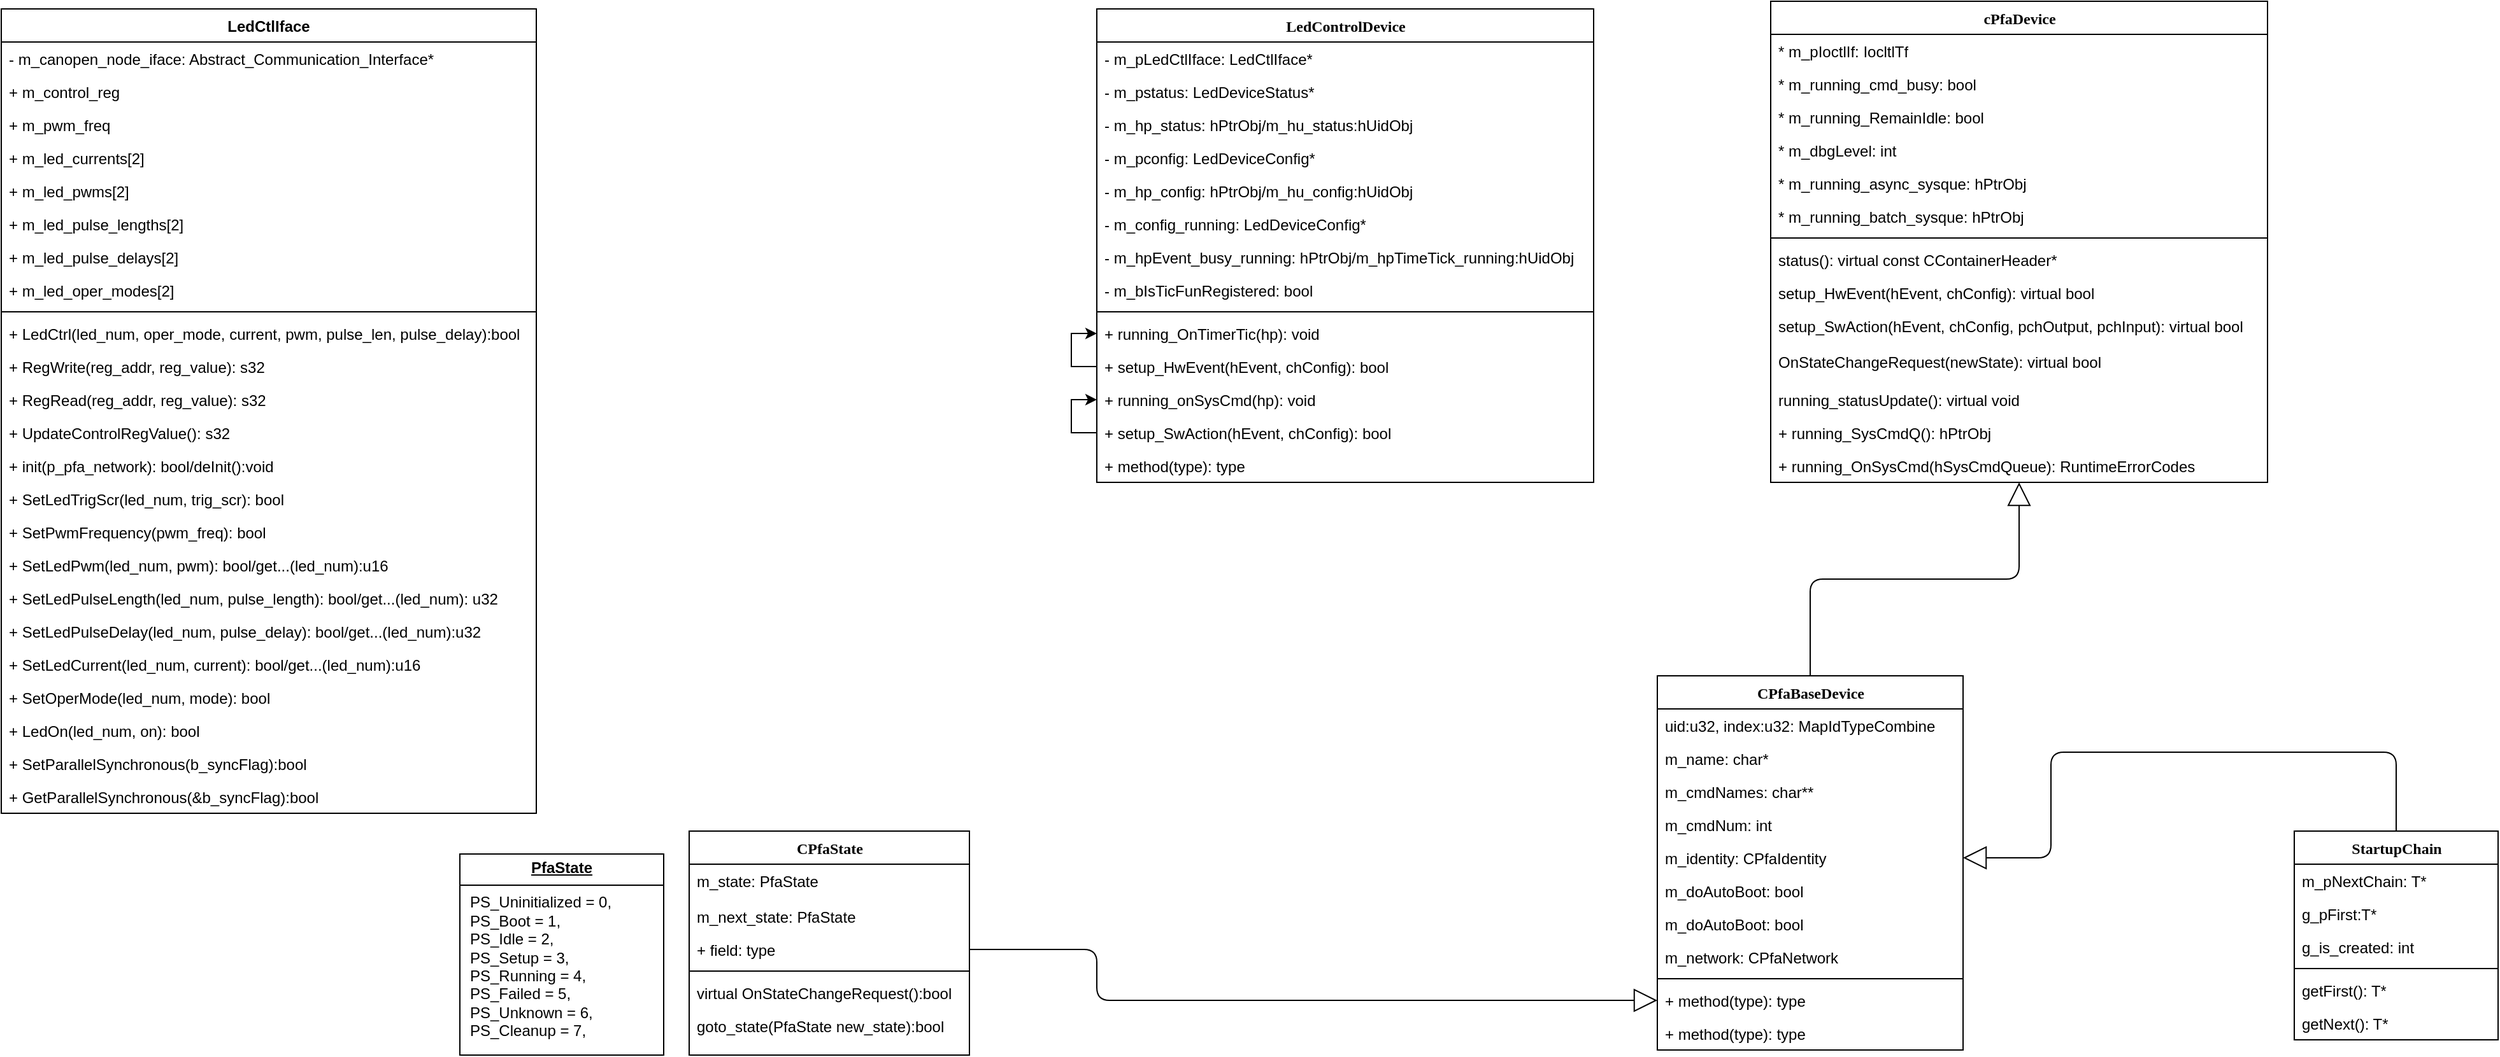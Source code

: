 <mxfile version="24.7.5">
  <diagram name="Page-1" id="9f46799a-70d6-7492-0946-bef42562c5a5">
    <mxGraphModel dx="1666" dy="783" grid="1" gridSize="10" guides="1" tooltips="1" connect="1" arrows="1" fold="1" page="1" pageScale="1" pageWidth="1100" pageHeight="850" background="none" math="0" shadow="0">
      <root>
        <mxCell id="0" />
        <mxCell id="1" parent="0" />
        <mxCell id="78961159f06e98e8-30" value="LedControlDevice" style="swimlane;html=1;fontStyle=1;align=center;verticalAlign=top;childLayout=stackLayout;horizontal=1;startSize=26;horizontalStack=0;resizeParent=1;resizeLast=0;collapsible=1;marginBottom=0;swimlaneFillColor=#ffffff;rounded=0;shadow=0;comic=0;labelBackgroundColor=none;strokeWidth=1;fillColor=none;fontFamily=Verdana;fontSize=12" parent="1" vertex="1">
          <mxGeometry x="1030" y="16" width="390" height="372" as="geometry" />
        </mxCell>
        <mxCell id="78961159f06e98e8-31" value="- m_pLedCtlIface: LedCtlIface*" style="text;html=1;strokeColor=none;fillColor=none;align=left;verticalAlign=top;spacingLeft=4;spacingRight=4;whiteSpace=wrap;overflow=hidden;rotatable=0;points=[[0,0.5],[1,0.5]];portConstraint=eastwest;" parent="78961159f06e98e8-30" vertex="1">
          <mxGeometry y="26" width="390" height="26" as="geometry" />
        </mxCell>
        <mxCell id="78961159f06e98e8-32" value="- m_pstatus: LedDeviceStatus*" style="text;html=1;strokeColor=none;fillColor=none;align=left;verticalAlign=top;spacingLeft=4;spacingRight=4;whiteSpace=wrap;overflow=hidden;rotatable=0;points=[[0,0.5],[1,0.5]];portConstraint=eastwest;" parent="78961159f06e98e8-30" vertex="1">
          <mxGeometry y="52" width="390" height="26" as="geometry" />
        </mxCell>
        <mxCell id="78961159f06e98e8-33" value="- m_hp_status: hPtrObj/m_hu_status:hUidObj" style="text;html=1;strokeColor=none;fillColor=none;align=left;verticalAlign=top;spacingLeft=4;spacingRight=4;whiteSpace=wrap;overflow=hidden;rotatable=0;points=[[0,0.5],[1,0.5]];portConstraint=eastwest;" parent="78961159f06e98e8-30" vertex="1">
          <mxGeometry y="78" width="390" height="26" as="geometry" />
        </mxCell>
        <mxCell id="78961159f06e98e8-34" value="- m_pconfig: LedDeviceConfig*" style="text;html=1;strokeColor=none;fillColor=none;align=left;verticalAlign=top;spacingLeft=4;spacingRight=4;whiteSpace=wrap;overflow=hidden;rotatable=0;points=[[0,0.5],[1,0.5]];portConstraint=eastwest;" parent="78961159f06e98e8-30" vertex="1">
          <mxGeometry y="104" width="390" height="26" as="geometry" />
        </mxCell>
        <mxCell id="78961159f06e98e8-36" value="- m_hp_config: hPtrObj/m_hu_config:hUidObj" style="text;html=1;strokeColor=none;fillColor=none;align=left;verticalAlign=top;spacingLeft=4;spacingRight=4;whiteSpace=wrap;overflow=hidden;rotatable=0;points=[[0,0.5],[1,0.5]];portConstraint=eastwest;" parent="78961159f06e98e8-30" vertex="1">
          <mxGeometry y="130" width="390" height="26" as="geometry" />
        </mxCell>
        <mxCell id="78961159f06e98e8-37" value="- m_config_running: LedDeviceConfig*" style="text;html=1;strokeColor=none;fillColor=none;align=left;verticalAlign=top;spacingLeft=4;spacingRight=4;whiteSpace=wrap;overflow=hidden;rotatable=0;points=[[0,0.5],[1,0.5]];portConstraint=eastwest;" parent="78961159f06e98e8-30" vertex="1">
          <mxGeometry y="156" width="390" height="26" as="geometry" />
        </mxCell>
        <mxCell id="xa_bS9BhOXKeCAzuM0Ma-2" value="- m_hpEvent_busy_running: hPtrObj/m_hpTimeTick_running:hUidObj" style="text;html=1;strokeColor=none;fillColor=none;align=left;verticalAlign=top;spacingLeft=4;spacingRight=4;whiteSpace=wrap;overflow=hidden;rotatable=0;points=[[0,0.5],[1,0.5]];portConstraint=eastwest;" vertex="1" parent="78961159f06e98e8-30">
          <mxGeometry y="182" width="390" height="26" as="geometry" />
        </mxCell>
        <mxCell id="xa_bS9BhOXKeCAzuM0Ma-3" value="- m_bIsTicFunRegistered: bool" style="text;html=1;strokeColor=none;fillColor=none;align=left;verticalAlign=top;spacingLeft=4;spacingRight=4;whiteSpace=wrap;overflow=hidden;rotatable=0;points=[[0,0.5],[1,0.5]];portConstraint=eastwest;" vertex="1" parent="78961159f06e98e8-30">
          <mxGeometry y="208" width="390" height="26" as="geometry" />
        </mxCell>
        <mxCell id="78961159f06e98e8-38" value="" style="line;html=1;strokeWidth=1;fillColor=none;align=left;verticalAlign=middle;spacingTop=-1;spacingLeft=3;spacingRight=3;rotatable=0;labelPosition=right;points=[];portConstraint=eastwest;" parent="78961159f06e98e8-30" vertex="1">
          <mxGeometry y="234" width="390" height="8" as="geometry" />
        </mxCell>
        <mxCell id="78961159f06e98e8-39" value="+ running_OnTimerTic(hp): void" style="text;html=1;strokeColor=none;fillColor=none;align=left;verticalAlign=top;spacingLeft=4;spacingRight=4;whiteSpace=wrap;overflow=hidden;rotatable=0;points=[[0,0.5],[1,0.5]];portConstraint=eastwest;" parent="78961159f06e98e8-30" vertex="1">
          <mxGeometry y="242" width="390" height="26" as="geometry" />
        </mxCell>
        <mxCell id="PhNXhN2WsHxxgcLADyXz-29" style="edgeStyle=orthogonalEdgeStyle;rounded=0;orthogonalLoop=1;jettySize=auto;html=1;entryX=0;entryY=0.5;entryDx=0;entryDy=0;" parent="78961159f06e98e8-30" source="PhNXhN2WsHxxgcLADyXz-28" target="78961159f06e98e8-39" edge="1">
          <mxGeometry relative="1" as="geometry" />
        </mxCell>
        <mxCell id="PhNXhN2WsHxxgcLADyXz-28" value="+ setup_HwEvent(hEvent, chConfig): bool" style="text;html=1;strokeColor=none;fillColor=none;align=left;verticalAlign=top;spacingLeft=4;spacingRight=4;whiteSpace=wrap;overflow=hidden;rotatable=0;points=[[0,0.5],[1,0.5]];portConstraint=eastwest;" parent="78961159f06e98e8-30" vertex="1">
          <mxGeometry y="268" width="390" height="26" as="geometry" />
        </mxCell>
        <mxCell id="PhNXhN2WsHxxgcLADyXz-27" value="+ running_onSysCmd(hp): void" style="text;html=1;strokeColor=none;fillColor=none;align=left;verticalAlign=top;spacingLeft=4;spacingRight=4;whiteSpace=wrap;overflow=hidden;rotatable=0;points=[[0,0.5],[1,0.5]];portConstraint=eastwest;" parent="78961159f06e98e8-30" vertex="1">
          <mxGeometry y="294" width="390" height="26" as="geometry" />
        </mxCell>
        <mxCell id="PhNXhN2WsHxxgcLADyXz-30" style="edgeStyle=orthogonalEdgeStyle;rounded=0;orthogonalLoop=1;jettySize=auto;html=1;entryX=0;entryY=0.5;entryDx=0;entryDy=0;" parent="78961159f06e98e8-30" source="78961159f06e98e8-40" target="PhNXhN2WsHxxgcLADyXz-27" edge="1">
          <mxGeometry relative="1" as="geometry" />
        </mxCell>
        <mxCell id="78961159f06e98e8-40" value="+ setup_SwAction(hEvent, chConfig): bool" style="text;html=1;strokeColor=none;fillColor=none;align=left;verticalAlign=top;spacingLeft=4;spacingRight=4;whiteSpace=wrap;overflow=hidden;rotatable=0;points=[[0,0.5],[1,0.5]];portConstraint=eastwest;" parent="78961159f06e98e8-30" vertex="1">
          <mxGeometry y="320" width="390" height="26" as="geometry" />
        </mxCell>
        <mxCell id="78961159f06e98e8-42" value="+ method(type): type" style="text;html=1;strokeColor=none;fillColor=none;align=left;verticalAlign=top;spacingLeft=4;spacingRight=4;whiteSpace=wrap;overflow=hidden;rotatable=0;points=[[0,0.5],[1,0.5]];portConstraint=eastwest;" parent="78961159f06e98e8-30" vertex="1">
          <mxGeometry y="346" width="390" height="26" as="geometry" />
        </mxCell>
        <mxCell id="78961159f06e98e8-43" value="cPfaDevice" style="swimlane;html=1;fontStyle=1;align=center;verticalAlign=top;childLayout=stackLayout;horizontal=1;startSize=26;horizontalStack=0;resizeParent=1;resizeLast=0;collapsible=1;marginBottom=0;swimlaneFillColor=#ffffff;rounded=0;shadow=0;comic=0;labelBackgroundColor=none;strokeWidth=1;fillColor=none;fontFamily=Verdana;fontSize=12" parent="1" vertex="1">
          <mxGeometry x="1559" y="10" width="390" height="378" as="geometry">
            <mxRectangle x="740" y="83" width="110" height="30" as="alternateBounds" />
          </mxGeometry>
        </mxCell>
        <mxCell id="78961159f06e98e8-44" value="* m_pIoctlIf: IocltlTf" style="text;html=1;strokeColor=none;fillColor=none;align=left;verticalAlign=top;spacingLeft=4;spacingRight=4;whiteSpace=wrap;overflow=hidden;rotatable=0;points=[[0,0.5],[1,0.5]];portConstraint=eastwest;" parent="78961159f06e98e8-43" vertex="1">
          <mxGeometry y="26" width="390" height="26" as="geometry" />
        </mxCell>
        <mxCell id="78961159f06e98e8-45" value="* m_running_cmd_busy: bool" style="text;html=1;strokeColor=none;fillColor=none;align=left;verticalAlign=top;spacingLeft=4;spacingRight=4;whiteSpace=wrap;overflow=hidden;rotatable=0;points=[[0,0.5],[1,0.5]];portConstraint=eastwest;" parent="78961159f06e98e8-43" vertex="1">
          <mxGeometry y="52" width="390" height="26" as="geometry" />
        </mxCell>
        <mxCell id="78961159f06e98e8-49" value="* m_running_RemainIdle: bool" style="text;html=1;strokeColor=none;fillColor=none;align=left;verticalAlign=top;spacingLeft=4;spacingRight=4;whiteSpace=wrap;overflow=hidden;rotatable=0;points=[[0,0.5],[1,0.5]];portConstraint=eastwest;" parent="78961159f06e98e8-43" vertex="1">
          <mxGeometry y="78" width="390" height="26" as="geometry" />
        </mxCell>
        <mxCell id="78961159f06e98e8-50" value="* m_dbgLevel: int" style="text;html=1;strokeColor=none;fillColor=none;align=left;verticalAlign=top;spacingLeft=4;spacingRight=4;whiteSpace=wrap;overflow=hidden;rotatable=0;points=[[0,0.5],[1,0.5]];portConstraint=eastwest;" parent="78961159f06e98e8-43" vertex="1">
          <mxGeometry y="104" width="390" height="26" as="geometry" />
        </mxCell>
        <mxCell id="PhNXhN2WsHxxgcLADyXz-20" value="* m_running_async_sysque: hPtrObj" style="text;html=1;strokeColor=none;fillColor=none;align=left;verticalAlign=top;spacingLeft=4;spacingRight=4;whiteSpace=wrap;overflow=hidden;rotatable=0;points=[[0,0.5],[1,0.5]];portConstraint=eastwest;" parent="78961159f06e98e8-43" vertex="1">
          <mxGeometry y="130" width="390" height="26" as="geometry" />
        </mxCell>
        <mxCell id="PhNXhN2WsHxxgcLADyXz-21" value="* m_running_batch_sysque: hPtrObj" style="text;html=1;strokeColor=none;fillColor=none;align=left;verticalAlign=top;spacingLeft=4;spacingRight=4;whiteSpace=wrap;overflow=hidden;rotatable=0;points=[[0,0.5],[1,0.5]];portConstraint=eastwest;" parent="78961159f06e98e8-43" vertex="1">
          <mxGeometry y="156" width="390" height="26" as="geometry" />
        </mxCell>
        <mxCell id="78961159f06e98e8-51" value="" style="line;html=1;strokeWidth=1;fillColor=none;align=left;verticalAlign=middle;spacingTop=-1;spacingLeft=3;spacingRight=3;rotatable=0;labelPosition=right;points=[];portConstraint=eastwest;" parent="78961159f06e98e8-43" vertex="1">
          <mxGeometry y="182" width="390" height="8" as="geometry" />
        </mxCell>
        <mxCell id="78961159f06e98e8-52" value="status(): virtual const CContainerHeader*" style="text;html=1;strokeColor=none;fillColor=none;align=left;verticalAlign=top;spacingLeft=4;spacingRight=4;whiteSpace=wrap;overflow=hidden;rotatable=0;points=[[0,0.5],[1,0.5]];portConstraint=eastwest;" parent="78961159f06e98e8-43" vertex="1">
          <mxGeometry y="190" width="390" height="26" as="geometry" />
        </mxCell>
        <mxCell id="78961159f06e98e8-53" value="setup_HwEvent(hEvent, chConfig): virtual bool" style="text;html=1;strokeColor=none;fillColor=none;align=left;verticalAlign=top;spacingLeft=4;spacingRight=4;whiteSpace=wrap;overflow=hidden;rotatable=0;points=[[0,0.5],[1,0.5]];portConstraint=eastwest;" parent="78961159f06e98e8-43" vertex="1">
          <mxGeometry y="216" width="390" height="26" as="geometry" />
        </mxCell>
        <mxCell id="PhNXhN2WsHxxgcLADyXz-22" value="setup_SwAction(hEvent, chConfig, pchOutput, pchInput): virtual bool" style="text;html=1;strokeColor=none;fillColor=none;align=left;verticalAlign=top;spacingLeft=4;spacingRight=4;whiteSpace=wrap;overflow=hidden;rotatable=0;points=[[0,0.5],[1,0.5]];portConstraint=eastwest;" parent="78961159f06e98e8-43" vertex="1">
          <mxGeometry y="242" width="390" height="28" as="geometry" />
        </mxCell>
        <mxCell id="PhNXhN2WsHxxgcLADyXz-23" value="OnStateChangeRequest(newState): virtual bool" style="text;html=1;strokeColor=none;fillColor=none;align=left;verticalAlign=top;spacingLeft=4;spacingRight=4;whiteSpace=wrap;overflow=hidden;rotatable=0;points=[[0,0.5],[1,0.5]];portConstraint=eastwest;" parent="78961159f06e98e8-43" vertex="1">
          <mxGeometry y="270" width="390" height="30" as="geometry" />
        </mxCell>
        <mxCell id="PhNXhN2WsHxxgcLADyXz-25" value="running_statusUpdate(): virtual void" style="text;html=1;strokeColor=none;fillColor=none;align=left;verticalAlign=top;spacingLeft=4;spacingRight=4;whiteSpace=wrap;overflow=hidden;rotatable=0;points=[[0,0.5],[1,0.5]];portConstraint=eastwest;" parent="78961159f06e98e8-43" vertex="1">
          <mxGeometry y="300" width="390" height="26" as="geometry" />
        </mxCell>
        <mxCell id="PhNXhN2WsHxxgcLADyXz-24" value="+ running_SysCmdQ(): hPtrObj" style="text;html=1;strokeColor=none;fillColor=none;align=left;verticalAlign=top;spacingLeft=4;spacingRight=4;whiteSpace=wrap;overflow=hidden;rotatable=0;points=[[0,0.5],[1,0.5]];portConstraint=eastwest;" parent="78961159f06e98e8-43" vertex="1">
          <mxGeometry y="326" width="390" height="26" as="geometry" />
        </mxCell>
        <mxCell id="PhNXhN2WsHxxgcLADyXz-26" value="+ running_OnSysCmd(hSysCmdQueue): RuntimeErrorCodes" style="text;html=1;strokeColor=none;fillColor=none;align=left;verticalAlign=top;spacingLeft=4;spacingRight=4;whiteSpace=wrap;overflow=hidden;rotatable=0;points=[[0,0.5],[1,0.5]];portConstraint=eastwest;" parent="78961159f06e98e8-43" vertex="1">
          <mxGeometry y="352" width="390" height="26" as="geometry" />
        </mxCell>
        <mxCell id="78961159f06e98e8-128" style="edgeStyle=orthogonalEdgeStyle;html=1;labelBackgroundColor=none;startFill=0;startSize=8;endArrow=block;endFill=0;endSize=16;fontFamily=Verdana;fontSize=12;exitX=1;exitY=0.5;exitDx=0;exitDy=0;entryX=0;entryY=0.5;entryDx=0;entryDy=0;" parent="1" source="78961159f06e98e8-87" target="78961159f06e98e8-104" edge="1">
          <mxGeometry relative="1" as="geometry">
            <Array as="points">
              <mxPoint x="1030" y="755" />
            </Array>
            <mxPoint x="1419" y="580" as="sourcePoint" />
            <mxPoint x="1310" y="680" as="targetPoint" />
          </mxGeometry>
        </mxCell>
        <mxCell id="78961159f06e98e8-82" value="CPfaState" style="swimlane;html=1;fontStyle=1;align=center;verticalAlign=top;childLayout=stackLayout;horizontal=1;startSize=26;horizontalStack=0;resizeParent=1;resizeLast=0;collapsible=1;marginBottom=0;swimlaneFillColor=#ffffff;rounded=0;shadow=0;comic=0;labelBackgroundColor=none;strokeWidth=1;fillColor=none;fontFamily=Verdana;fontSize=12" parent="1" vertex="1">
          <mxGeometry x="710" y="662" width="220" height="176" as="geometry" />
        </mxCell>
        <mxCell id="78961159f06e98e8-84" value="m_state: PfaState" style="text;html=1;strokeColor=none;fillColor=none;align=left;verticalAlign=top;spacingLeft=4;spacingRight=4;whiteSpace=wrap;overflow=hidden;rotatable=0;points=[[0,0.5],[1,0.5]];portConstraint=eastwest;" parent="78961159f06e98e8-82" vertex="1">
          <mxGeometry y="26" width="220" height="28" as="geometry" />
        </mxCell>
        <mxCell id="78961159f06e98e8-85" value="m_next_state: PfaState" style="text;html=1;strokeColor=none;fillColor=none;align=left;verticalAlign=top;spacingLeft=4;spacingRight=4;whiteSpace=wrap;overflow=hidden;rotatable=0;points=[[0,0.5],[1,0.5]];portConstraint=eastwest;" parent="78961159f06e98e8-82" vertex="1">
          <mxGeometry y="54" width="220" height="26" as="geometry" />
        </mxCell>
        <mxCell id="78961159f06e98e8-87" value="+ field: type" style="text;html=1;strokeColor=none;fillColor=none;align=left;verticalAlign=top;spacingLeft=4;spacingRight=4;whiteSpace=wrap;overflow=hidden;rotatable=0;points=[[0,0.5],[1,0.5]];portConstraint=eastwest;" parent="78961159f06e98e8-82" vertex="1">
          <mxGeometry y="80" width="220" height="26" as="geometry" />
        </mxCell>
        <mxCell id="78961159f06e98e8-90" value="" style="line;html=1;strokeWidth=1;fillColor=none;align=left;verticalAlign=middle;spacingTop=-1;spacingLeft=3;spacingRight=3;rotatable=0;labelPosition=right;points=[];portConstraint=eastwest;" parent="78961159f06e98e8-82" vertex="1">
          <mxGeometry y="106" width="220" height="8" as="geometry" />
        </mxCell>
        <mxCell id="78961159f06e98e8-91" value="virtual OnStateChangeRequest():bool&lt;div&gt;&lt;br&gt;&lt;/div&gt;" style="text;html=1;strokeColor=none;fillColor=none;align=left;verticalAlign=top;spacingLeft=4;spacingRight=4;whiteSpace=wrap;overflow=hidden;rotatable=0;points=[[0,0.5],[1,0.5]];portConstraint=eastwest;" parent="78961159f06e98e8-82" vertex="1">
          <mxGeometry y="114" width="220" height="26" as="geometry" />
        </mxCell>
        <mxCell id="PhNXhN2WsHxxgcLADyXz-8" value="goto_state(PfaState new_state):bool&lt;div&gt;&lt;br&gt;&lt;/div&gt;" style="text;html=1;strokeColor=none;fillColor=none;align=left;verticalAlign=top;spacingLeft=4;spacingRight=4;whiteSpace=wrap;overflow=hidden;rotatable=0;points=[[0,0.5],[1,0.5]];portConstraint=eastwest;" parent="78961159f06e98e8-82" vertex="1">
          <mxGeometry y="140" width="220" height="30" as="geometry" />
        </mxCell>
        <mxCell id="78961159f06e98e8-127" style="edgeStyle=orthogonalEdgeStyle;html=1;labelBackgroundColor=none;startFill=0;startSize=8;endArrow=block;endFill=0;endSize=16;fontFamily=Verdana;fontSize=12;entryX=0.5;entryY=1;entryDx=0;entryDy=0;" parent="1" source="78961159f06e98e8-95" target="78961159f06e98e8-43" edge="1">
          <mxGeometry relative="1" as="geometry">
            <mxPoint x="1529" y="320" as="targetPoint" />
          </mxGeometry>
        </mxCell>
        <mxCell id="78961159f06e98e8-95" value="CPfaBaseDevice" style="swimlane;html=1;fontStyle=1;align=center;verticalAlign=top;childLayout=stackLayout;horizontal=1;startSize=26;horizontalStack=0;resizeParent=1;resizeLast=0;collapsible=1;marginBottom=0;swimlaneFillColor=#ffffff;rounded=0;shadow=0;comic=0;labelBackgroundColor=none;strokeWidth=1;fillColor=none;fontFamily=Verdana;fontSize=12" parent="1" vertex="1">
          <mxGeometry x="1470" y="540" width="240" height="294" as="geometry" />
        </mxCell>
        <mxCell id="78961159f06e98e8-96" value="uid:u32, index:u32: MapIdTypeCombine" style="text;html=1;strokeColor=none;fillColor=none;align=left;verticalAlign=top;spacingLeft=4;spacingRight=4;whiteSpace=wrap;overflow=hidden;rotatable=0;points=[[0,0.5],[1,0.5]];portConstraint=eastwest;" parent="78961159f06e98e8-95" vertex="1">
          <mxGeometry y="26" width="240" height="26" as="geometry" />
        </mxCell>
        <mxCell id="78961159f06e98e8-97" value="m_name: char*" style="text;html=1;strokeColor=none;fillColor=none;align=left;verticalAlign=top;spacingLeft=4;spacingRight=4;whiteSpace=wrap;overflow=hidden;rotatable=0;points=[[0,0.5],[1,0.5]];portConstraint=eastwest;" parent="78961159f06e98e8-95" vertex="1">
          <mxGeometry y="52" width="240" height="26" as="geometry" />
        </mxCell>
        <mxCell id="78961159f06e98e8-98" value="m_cmdNames: char**" style="text;html=1;strokeColor=none;fillColor=none;align=left;verticalAlign=top;spacingLeft=4;spacingRight=4;whiteSpace=wrap;overflow=hidden;rotatable=0;points=[[0,0.5],[1,0.5]];portConstraint=eastwest;" parent="78961159f06e98e8-95" vertex="1">
          <mxGeometry y="78" width="240" height="26" as="geometry" />
        </mxCell>
        <mxCell id="78961159f06e98e8-102" value="m_cmdNum: int" style="text;html=1;strokeColor=none;fillColor=none;align=left;verticalAlign=top;spacingLeft=4;spacingRight=4;whiteSpace=wrap;overflow=hidden;rotatable=0;points=[[0,0.5],[1,0.5]];portConstraint=eastwest;" parent="78961159f06e98e8-95" vertex="1">
          <mxGeometry y="104" width="240" height="26" as="geometry" />
        </mxCell>
        <mxCell id="PhNXhN2WsHxxgcLADyXz-12" value="m_identity: CPfaIdentity" style="text;html=1;strokeColor=none;fillColor=none;align=left;verticalAlign=top;spacingLeft=4;spacingRight=4;whiteSpace=wrap;overflow=hidden;rotatable=0;points=[[0,0.5],[1,0.5]];portConstraint=eastwest;" parent="78961159f06e98e8-95" vertex="1">
          <mxGeometry y="130" width="240" height="26" as="geometry" />
        </mxCell>
        <mxCell id="PhNXhN2WsHxxgcLADyXz-13" value="m_doAutoBoot: bool" style="text;html=1;strokeColor=none;fillColor=none;align=left;verticalAlign=top;spacingLeft=4;spacingRight=4;whiteSpace=wrap;overflow=hidden;rotatable=0;points=[[0,0.5],[1,0.5]];portConstraint=eastwest;" parent="78961159f06e98e8-95" vertex="1">
          <mxGeometry y="156" width="240" height="26" as="geometry" />
        </mxCell>
        <mxCell id="xa_bS9BhOXKeCAzuM0Ma-52" value="m_doAutoBoot: bool" style="text;html=1;strokeColor=none;fillColor=none;align=left;verticalAlign=top;spacingLeft=4;spacingRight=4;whiteSpace=wrap;overflow=hidden;rotatable=0;points=[[0,0.5],[1,0.5]];portConstraint=eastwest;" vertex="1" parent="78961159f06e98e8-95">
          <mxGeometry y="182" width="240" height="26" as="geometry" />
        </mxCell>
        <mxCell id="PhNXhN2WsHxxgcLADyXz-14" value="m_network: CPfaNetwork" style="text;html=1;strokeColor=none;fillColor=none;align=left;verticalAlign=top;spacingLeft=4;spacingRight=4;whiteSpace=wrap;overflow=hidden;rotatable=0;points=[[0,0.5],[1,0.5]];portConstraint=eastwest;" parent="78961159f06e98e8-95" vertex="1">
          <mxGeometry y="208" width="240" height="26" as="geometry" />
        </mxCell>
        <mxCell id="78961159f06e98e8-103" value="" style="line;html=1;strokeWidth=1;fillColor=none;align=left;verticalAlign=middle;spacingTop=-1;spacingLeft=3;spacingRight=3;rotatable=0;labelPosition=right;points=[];portConstraint=eastwest;" parent="78961159f06e98e8-95" vertex="1">
          <mxGeometry y="234" width="240" height="8" as="geometry" />
        </mxCell>
        <mxCell id="78961159f06e98e8-104" value="+ method(type): type" style="text;html=1;strokeColor=none;fillColor=none;align=left;verticalAlign=top;spacingLeft=4;spacingRight=4;whiteSpace=wrap;overflow=hidden;rotatable=0;points=[[0,0.5],[1,0.5]];portConstraint=eastwest;" parent="78961159f06e98e8-95" vertex="1">
          <mxGeometry y="242" width="240" height="26" as="geometry" />
        </mxCell>
        <mxCell id="PhNXhN2WsHxxgcLADyXz-11" value="+ method(type): type" style="text;html=1;strokeColor=none;fillColor=none;align=left;verticalAlign=top;spacingLeft=4;spacingRight=4;whiteSpace=wrap;overflow=hidden;rotatable=0;points=[[0,0.5],[1,0.5]];portConstraint=eastwest;" parent="78961159f06e98e8-95" vertex="1">
          <mxGeometry y="268" width="240" height="26" as="geometry" />
        </mxCell>
        <mxCell id="78961159f06e98e8-126" style="edgeStyle=orthogonalEdgeStyle;html=1;labelBackgroundColor=none;startFill=0;startSize=8;endArrow=block;endFill=0;endSize=16;fontFamily=Verdana;fontSize=12;entryX=1;entryY=0.5;entryDx=0;entryDy=0;" parent="1" source="78961159f06e98e8-108" target="PhNXhN2WsHxxgcLADyXz-12" edge="1">
          <mxGeometry relative="1" as="geometry">
            <Array as="points">
              <mxPoint x="1779" y="600" />
              <mxPoint x="1779" y="683" />
            </Array>
            <mxPoint x="1769" y="670" as="targetPoint" />
          </mxGeometry>
        </mxCell>
        <mxCell id="78961159f06e98e8-108" value="StartupChain" style="swimlane;html=1;fontStyle=1;align=center;verticalAlign=top;childLayout=stackLayout;horizontal=1;startSize=26;horizontalStack=0;resizeParent=1;resizeLast=0;collapsible=1;marginBottom=0;swimlaneFillColor=#ffffff;rounded=0;shadow=0;comic=0;labelBackgroundColor=none;strokeWidth=1;fillColor=none;fontFamily=Verdana;fontSize=12" parent="1" vertex="1">
          <mxGeometry x="1970" y="662.0" width="160" height="164" as="geometry" />
        </mxCell>
        <mxCell id="78961159f06e98e8-109" value="m_pNextChain: T*" style="text;html=1;strokeColor=none;fillColor=none;align=left;verticalAlign=top;spacingLeft=4;spacingRight=4;whiteSpace=wrap;overflow=hidden;rotatable=0;points=[[0,0.5],[1,0.5]];portConstraint=eastwest;" parent="78961159f06e98e8-108" vertex="1">
          <mxGeometry y="26" width="160" height="26" as="geometry" />
        </mxCell>
        <mxCell id="78961159f06e98e8-110" value="g_pFirst:T*" style="text;html=1;strokeColor=none;fillColor=none;align=left;verticalAlign=top;spacingLeft=4;spacingRight=4;whiteSpace=wrap;overflow=hidden;rotatable=0;points=[[0,0.5],[1,0.5]];portConstraint=eastwest;" parent="78961159f06e98e8-108" vertex="1">
          <mxGeometry y="52" width="160" height="26" as="geometry" />
        </mxCell>
        <mxCell id="PhNXhN2WsHxxgcLADyXz-18" value="g_is_created: int&lt;div&gt;&lt;br&gt;&lt;/div&gt;" style="text;html=1;strokeColor=none;fillColor=none;align=left;verticalAlign=top;spacingLeft=4;spacingRight=4;whiteSpace=wrap;overflow=hidden;rotatable=0;points=[[0,0.5],[1,0.5]];portConstraint=eastwest;" parent="78961159f06e98e8-108" vertex="1">
          <mxGeometry y="78" width="160" height="26" as="geometry" />
        </mxCell>
        <mxCell id="78961159f06e98e8-116" value="" style="line;html=1;strokeWidth=1;fillColor=none;align=left;verticalAlign=middle;spacingTop=-1;spacingLeft=3;spacingRight=3;rotatable=0;labelPosition=right;points=[];portConstraint=eastwest;" parent="78961159f06e98e8-108" vertex="1">
          <mxGeometry y="104" width="160" height="8" as="geometry" />
        </mxCell>
        <mxCell id="78961159f06e98e8-117" value="getFirst(): T*" style="text;html=1;strokeColor=none;fillColor=none;align=left;verticalAlign=top;spacingLeft=4;spacingRight=4;whiteSpace=wrap;overflow=hidden;rotatable=0;points=[[0,0.5],[1,0.5]];portConstraint=eastwest;" parent="78961159f06e98e8-108" vertex="1">
          <mxGeometry y="112" width="160" height="26" as="geometry" />
        </mxCell>
        <mxCell id="78961159f06e98e8-120" value="getNext(): T*" style="text;html=1;strokeColor=none;fillColor=none;align=left;verticalAlign=top;spacingLeft=4;spacingRight=4;whiteSpace=wrap;overflow=hidden;rotatable=0;points=[[0,0.5],[1,0.5]];portConstraint=eastwest;" parent="78961159f06e98e8-108" vertex="1">
          <mxGeometry y="138" width="160" height="26" as="geometry" />
        </mxCell>
        <mxCell id="PhNXhN2WsHxxgcLADyXz-9" value="&lt;p style=&quot;margin:0px;margin-top:4px;text-align:center;text-decoration:underline;&quot;&gt;&lt;b&gt;PfaState&lt;/b&gt;&lt;/p&gt;&lt;hr size=&quot;1&quot; style=&quot;border-style:solid;&quot;&gt;&lt;p style=&quot;margin:0px;margin-left:8px;&quot;&gt;PS_Uninitialized = 0,&lt;span style=&quot;white-space:pre&quot;&gt;&#x9;&lt;/span&gt;&amp;nbsp;&lt;/p&gt;&lt;p style=&quot;margin:0px;margin-left:8px;&quot;&gt;&lt;span style=&quot;background-color: initial;&quot;&gt;PS_Boot = 1,&lt;/span&gt;&lt;span style=&quot;background-color: initial; white-space: pre;&quot;&gt;&#x9;&#x9;&#x9;&lt;/span&gt;&lt;span style=&quot;background-color: initial;&quot;&gt;&amp;nbsp; &amp;nbsp; &amp;nbsp; PS_Idle = 2,&lt;/span&gt;&lt;span style=&quot;background-color: initial; white-space: pre;&quot;&gt;&#x9;&#x9;&#x9;&lt;/span&gt;&lt;span style=&quot;background-color: initial;&quot;&gt;&amp;nbsp; &amp;nbsp; &amp;nbsp; PS_Setup = 3,&lt;/span&gt;&lt;span style=&quot;background-color: initial; white-space: pre;&quot;&gt;&#x9;&lt;/span&gt;&lt;/p&gt;&lt;p style=&quot;margin:0px;margin-left:8px;&quot;&gt;PS_Running = 4,&lt;/p&gt;&lt;p style=&quot;margin:0px;margin-left:8px;&quot;&gt;&lt;span style=&quot;background-color: initial;&quot;&gt;PS_Failed = 5,&lt;/span&gt;&lt;/p&gt;&lt;p style=&quot;margin:0px;margin-left:8px;&quot;&gt;&lt;span style=&quot;background-color: initial;&quot;&gt;PS_Unknown = 6,&lt;/span&gt;&lt;span style=&quot;background-color: initial;&quot;&gt;&amp;nbsp; &amp;nbsp; &amp;nbsp; PS_Cleanup = 7,&amp;nbsp;&lt;/span&gt;&lt;/p&gt;" style="verticalAlign=top;align=left;overflow=fill;html=1;whiteSpace=wrap;" parent="1" vertex="1">
          <mxGeometry x="530" y="680" width="160" height="158" as="geometry" />
        </mxCell>
        <mxCell id="xa_bS9BhOXKeCAzuM0Ma-8" value="LedCtlIface" style="swimlane;fontStyle=1;align=center;verticalAlign=top;childLayout=stackLayout;horizontal=1;startSize=26;horizontalStack=0;resizeParent=1;resizeParentMax=0;resizeLast=0;collapsible=1;marginBottom=0;whiteSpace=wrap;html=1;" vertex="1" parent="1">
          <mxGeometry x="170" y="16" width="420" height="632" as="geometry" />
        </mxCell>
        <mxCell id="xa_bS9BhOXKeCAzuM0Ma-9" value="- m_canopen_node_iface: Abstract_Communication_Interface*" style="text;strokeColor=none;fillColor=none;align=left;verticalAlign=top;spacingLeft=4;spacingRight=4;overflow=hidden;rotatable=0;points=[[0,0.5],[1,0.5]];portConstraint=eastwest;whiteSpace=wrap;html=1;" vertex="1" parent="xa_bS9BhOXKeCAzuM0Ma-8">
          <mxGeometry y="26" width="420" height="26" as="geometry" />
        </mxCell>
        <mxCell id="xa_bS9BhOXKeCAzuM0Ma-45" value="+ m_control_reg" style="text;strokeColor=none;fillColor=none;align=left;verticalAlign=top;spacingLeft=4;spacingRight=4;overflow=hidden;rotatable=0;points=[[0,0.5],[1,0.5]];portConstraint=eastwest;whiteSpace=wrap;html=1;" vertex="1" parent="xa_bS9BhOXKeCAzuM0Ma-8">
          <mxGeometry y="52" width="420" height="26" as="geometry" />
        </mxCell>
        <mxCell id="xa_bS9BhOXKeCAzuM0Ma-46" value="+ m_pwm_freq" style="text;strokeColor=none;fillColor=none;align=left;verticalAlign=top;spacingLeft=4;spacingRight=4;overflow=hidden;rotatable=0;points=[[0,0.5],[1,0.5]];portConstraint=eastwest;whiteSpace=wrap;html=1;" vertex="1" parent="xa_bS9BhOXKeCAzuM0Ma-8">
          <mxGeometry y="78" width="420" height="26" as="geometry" />
        </mxCell>
        <mxCell id="xa_bS9BhOXKeCAzuM0Ma-47" value="+ m_led_currents[2]" style="text;strokeColor=none;fillColor=none;align=left;verticalAlign=top;spacingLeft=4;spacingRight=4;overflow=hidden;rotatable=0;points=[[0,0.5],[1,0.5]];portConstraint=eastwest;whiteSpace=wrap;html=1;" vertex="1" parent="xa_bS9BhOXKeCAzuM0Ma-8">
          <mxGeometry y="104" width="420" height="26" as="geometry" />
        </mxCell>
        <mxCell id="xa_bS9BhOXKeCAzuM0Ma-48" value="+ m_led_pwms[2]" style="text;strokeColor=none;fillColor=none;align=left;verticalAlign=top;spacingLeft=4;spacingRight=4;overflow=hidden;rotatable=0;points=[[0,0.5],[1,0.5]];portConstraint=eastwest;whiteSpace=wrap;html=1;" vertex="1" parent="xa_bS9BhOXKeCAzuM0Ma-8">
          <mxGeometry y="130" width="420" height="26" as="geometry" />
        </mxCell>
        <mxCell id="xa_bS9BhOXKeCAzuM0Ma-49" value="+ m_led_pulse_lengths[2]" style="text;strokeColor=none;fillColor=none;align=left;verticalAlign=top;spacingLeft=4;spacingRight=4;overflow=hidden;rotatable=0;points=[[0,0.5],[1,0.5]];portConstraint=eastwest;whiteSpace=wrap;html=1;" vertex="1" parent="xa_bS9BhOXKeCAzuM0Ma-8">
          <mxGeometry y="156" width="420" height="26" as="geometry" />
        </mxCell>
        <mxCell id="xa_bS9BhOXKeCAzuM0Ma-50" value="+ m_led_pulse_delays[2]" style="text;strokeColor=none;fillColor=none;align=left;verticalAlign=top;spacingLeft=4;spacingRight=4;overflow=hidden;rotatable=0;points=[[0,0.5],[1,0.5]];portConstraint=eastwest;whiteSpace=wrap;html=1;" vertex="1" parent="xa_bS9BhOXKeCAzuM0Ma-8">
          <mxGeometry y="182" width="420" height="26" as="geometry" />
        </mxCell>
        <mxCell id="xa_bS9BhOXKeCAzuM0Ma-51" value="+ m_led_oper_modes[2]" style="text;strokeColor=none;fillColor=none;align=left;verticalAlign=top;spacingLeft=4;spacingRight=4;overflow=hidden;rotatable=0;points=[[0,0.5],[1,0.5]];portConstraint=eastwest;whiteSpace=wrap;html=1;" vertex="1" parent="xa_bS9BhOXKeCAzuM0Ma-8">
          <mxGeometry y="208" width="420" height="26" as="geometry" />
        </mxCell>
        <mxCell id="xa_bS9BhOXKeCAzuM0Ma-10" value="" style="line;strokeWidth=1;fillColor=none;align=left;verticalAlign=middle;spacingTop=-1;spacingLeft=3;spacingRight=3;rotatable=0;labelPosition=right;points=[];portConstraint=eastwest;strokeColor=inherit;" vertex="1" parent="xa_bS9BhOXKeCAzuM0Ma-8">
          <mxGeometry y="234" width="420" height="8" as="geometry" />
        </mxCell>
        <mxCell id="xa_bS9BhOXKeCAzuM0Ma-22" value="+ LedCtrl(led_num, oper_mode, current, pwm, pulse_len, pulse_delay):bool" style="text;strokeColor=none;fillColor=none;align=left;verticalAlign=top;spacingLeft=4;spacingRight=4;overflow=hidden;rotatable=0;points=[[0,0.5],[1,0.5]];portConstraint=eastwest;whiteSpace=wrap;html=1;" vertex="1" parent="xa_bS9BhOXKeCAzuM0Ma-8">
          <mxGeometry y="242" width="420" height="26" as="geometry" />
        </mxCell>
        <mxCell id="xa_bS9BhOXKeCAzuM0Ma-24" value="+ RegWrite(reg_addr, reg_value): s32" style="text;strokeColor=none;fillColor=none;align=left;verticalAlign=top;spacingLeft=4;spacingRight=4;overflow=hidden;rotatable=0;points=[[0,0.5],[1,0.5]];portConstraint=eastwest;whiteSpace=wrap;html=1;" vertex="1" parent="xa_bS9BhOXKeCAzuM0Ma-8">
          <mxGeometry y="268" width="420" height="26" as="geometry" />
        </mxCell>
        <mxCell id="xa_bS9BhOXKeCAzuM0Ma-25" value="+ RegRead(reg_addr, reg_value): s32" style="text;strokeColor=none;fillColor=none;align=left;verticalAlign=top;spacingLeft=4;spacingRight=4;overflow=hidden;rotatable=0;points=[[0,0.5],[1,0.5]];portConstraint=eastwest;whiteSpace=wrap;html=1;" vertex="1" parent="xa_bS9BhOXKeCAzuM0Ma-8">
          <mxGeometry y="294" width="420" height="26" as="geometry" />
        </mxCell>
        <mxCell id="xa_bS9BhOXKeCAzuM0Ma-26" value="+ UpdateControlRegValue(): s32" style="text;strokeColor=none;fillColor=none;align=left;verticalAlign=top;spacingLeft=4;spacingRight=4;overflow=hidden;rotatable=0;points=[[0,0.5],[1,0.5]];portConstraint=eastwest;whiteSpace=wrap;html=1;" vertex="1" parent="xa_bS9BhOXKeCAzuM0Ma-8">
          <mxGeometry y="320" width="420" height="26" as="geometry" />
        </mxCell>
        <mxCell id="xa_bS9BhOXKeCAzuM0Ma-19" value="+ init(p_pfa_network): bool/deInit():void" style="text;strokeColor=none;fillColor=none;align=left;verticalAlign=top;spacingLeft=4;spacingRight=4;overflow=hidden;rotatable=0;points=[[0,0.5],[1,0.5]];portConstraint=eastwest;whiteSpace=wrap;html=1;" vertex="1" parent="xa_bS9BhOXKeCAzuM0Ma-8">
          <mxGeometry y="346" width="420" height="26" as="geometry" />
        </mxCell>
        <mxCell id="xa_bS9BhOXKeCAzuM0Ma-11" value="+ SetLedTrigScr(led_num, trig_scr): bool" style="text;strokeColor=none;fillColor=none;align=left;verticalAlign=top;spacingLeft=4;spacingRight=4;overflow=hidden;rotatable=0;points=[[0,0.5],[1,0.5]];portConstraint=eastwest;whiteSpace=wrap;html=1;" vertex="1" parent="xa_bS9BhOXKeCAzuM0Ma-8">
          <mxGeometry y="372" width="420" height="26" as="geometry" />
        </mxCell>
        <mxCell id="xa_bS9BhOXKeCAzuM0Ma-12" value="+ SetPwmFrequency(pwm_freq): bool" style="text;strokeColor=none;fillColor=none;align=left;verticalAlign=top;spacingLeft=4;spacingRight=4;overflow=hidden;rotatable=0;points=[[0,0.5],[1,0.5]];portConstraint=eastwest;whiteSpace=wrap;html=1;" vertex="1" parent="xa_bS9BhOXKeCAzuM0Ma-8">
          <mxGeometry y="398" width="420" height="26" as="geometry" />
        </mxCell>
        <mxCell id="xa_bS9BhOXKeCAzuM0Ma-13" value="+ SetLedPwm(led_num, pwm): bool/get...(led_num):u16" style="text;strokeColor=none;fillColor=none;align=left;verticalAlign=top;spacingLeft=4;spacingRight=4;overflow=hidden;rotatable=0;points=[[0,0.5],[1,0.5]];portConstraint=eastwest;whiteSpace=wrap;html=1;" vertex="1" parent="xa_bS9BhOXKeCAzuM0Ma-8">
          <mxGeometry y="424" width="420" height="26" as="geometry" />
        </mxCell>
        <mxCell id="xa_bS9BhOXKeCAzuM0Ma-14" value="+ SetLedPulseLength(led_num, pulse_length): bool/get...(led_num): u32" style="text;strokeColor=none;fillColor=none;align=left;verticalAlign=top;spacingLeft=4;spacingRight=4;overflow=hidden;rotatable=0;points=[[0,0.5],[1,0.5]];portConstraint=eastwest;whiteSpace=wrap;html=1;" vertex="1" parent="xa_bS9BhOXKeCAzuM0Ma-8">
          <mxGeometry y="450" width="420" height="26" as="geometry" />
        </mxCell>
        <mxCell id="xa_bS9BhOXKeCAzuM0Ma-15" value="+ SetLedPulseDelay(led_num, pulse_delay): bool/get...(led_num):u32" style="text;strokeColor=none;fillColor=none;align=left;verticalAlign=top;spacingLeft=4;spacingRight=4;overflow=hidden;rotatable=0;points=[[0,0.5],[1,0.5]];portConstraint=eastwest;whiteSpace=wrap;html=1;" vertex="1" parent="xa_bS9BhOXKeCAzuM0Ma-8">
          <mxGeometry y="476" width="420" height="26" as="geometry" />
        </mxCell>
        <mxCell id="xa_bS9BhOXKeCAzuM0Ma-16" value="+ SetLedCurrent(led_num, current): bool/get...(led_num):u16" style="text;strokeColor=none;fillColor=none;align=left;verticalAlign=top;spacingLeft=4;spacingRight=4;overflow=hidden;rotatable=0;points=[[0,0.5],[1,0.5]];portConstraint=eastwest;whiteSpace=wrap;html=1;" vertex="1" parent="xa_bS9BhOXKeCAzuM0Ma-8">
          <mxGeometry y="502" width="420" height="26" as="geometry" />
        </mxCell>
        <mxCell id="xa_bS9BhOXKeCAzuM0Ma-17" value="+ SetOperMode(led_num, mode&lt;span style=&quot;background-color: initial;&quot;&gt;): bool&lt;/span&gt;" style="text;strokeColor=none;fillColor=none;align=left;verticalAlign=top;spacingLeft=4;spacingRight=4;overflow=hidden;rotatable=0;points=[[0,0.5],[1,0.5]];portConstraint=eastwest;whiteSpace=wrap;html=1;" vertex="1" parent="xa_bS9BhOXKeCAzuM0Ma-8">
          <mxGeometry y="528" width="420" height="26" as="geometry" />
        </mxCell>
        <mxCell id="xa_bS9BhOXKeCAzuM0Ma-18" value="+ LedOn(led_num, on): bool" style="text;strokeColor=none;fillColor=none;align=left;verticalAlign=top;spacingLeft=4;spacingRight=4;overflow=hidden;rotatable=0;points=[[0,0.5],[1,0.5]];portConstraint=eastwest;whiteSpace=wrap;html=1;" vertex="1" parent="xa_bS9BhOXKeCAzuM0Ma-8">
          <mxGeometry y="554" width="420" height="26" as="geometry" />
        </mxCell>
        <mxCell id="xa_bS9BhOXKeCAzuM0Ma-20" value="+ SetParallelSynchronous(b_syncFlag):bool" style="text;strokeColor=none;fillColor=none;align=left;verticalAlign=top;spacingLeft=4;spacingRight=4;overflow=hidden;rotatable=0;points=[[0,0.5],[1,0.5]];portConstraint=eastwest;whiteSpace=wrap;html=1;" vertex="1" parent="xa_bS9BhOXKeCAzuM0Ma-8">
          <mxGeometry y="580" width="420" height="26" as="geometry" />
        </mxCell>
        <mxCell id="xa_bS9BhOXKeCAzuM0Ma-21" value="+ GetParallelSynchronous(&amp;amp;b_syncFlag):bool" style="text;strokeColor=none;fillColor=none;align=left;verticalAlign=top;spacingLeft=4;spacingRight=4;overflow=hidden;rotatable=0;points=[[0,0.5],[1,0.5]];portConstraint=eastwest;whiteSpace=wrap;html=1;" vertex="1" parent="xa_bS9BhOXKeCAzuM0Ma-8">
          <mxGeometry y="606" width="420" height="26" as="geometry" />
        </mxCell>
      </root>
    </mxGraphModel>
  </diagram>
</mxfile>
